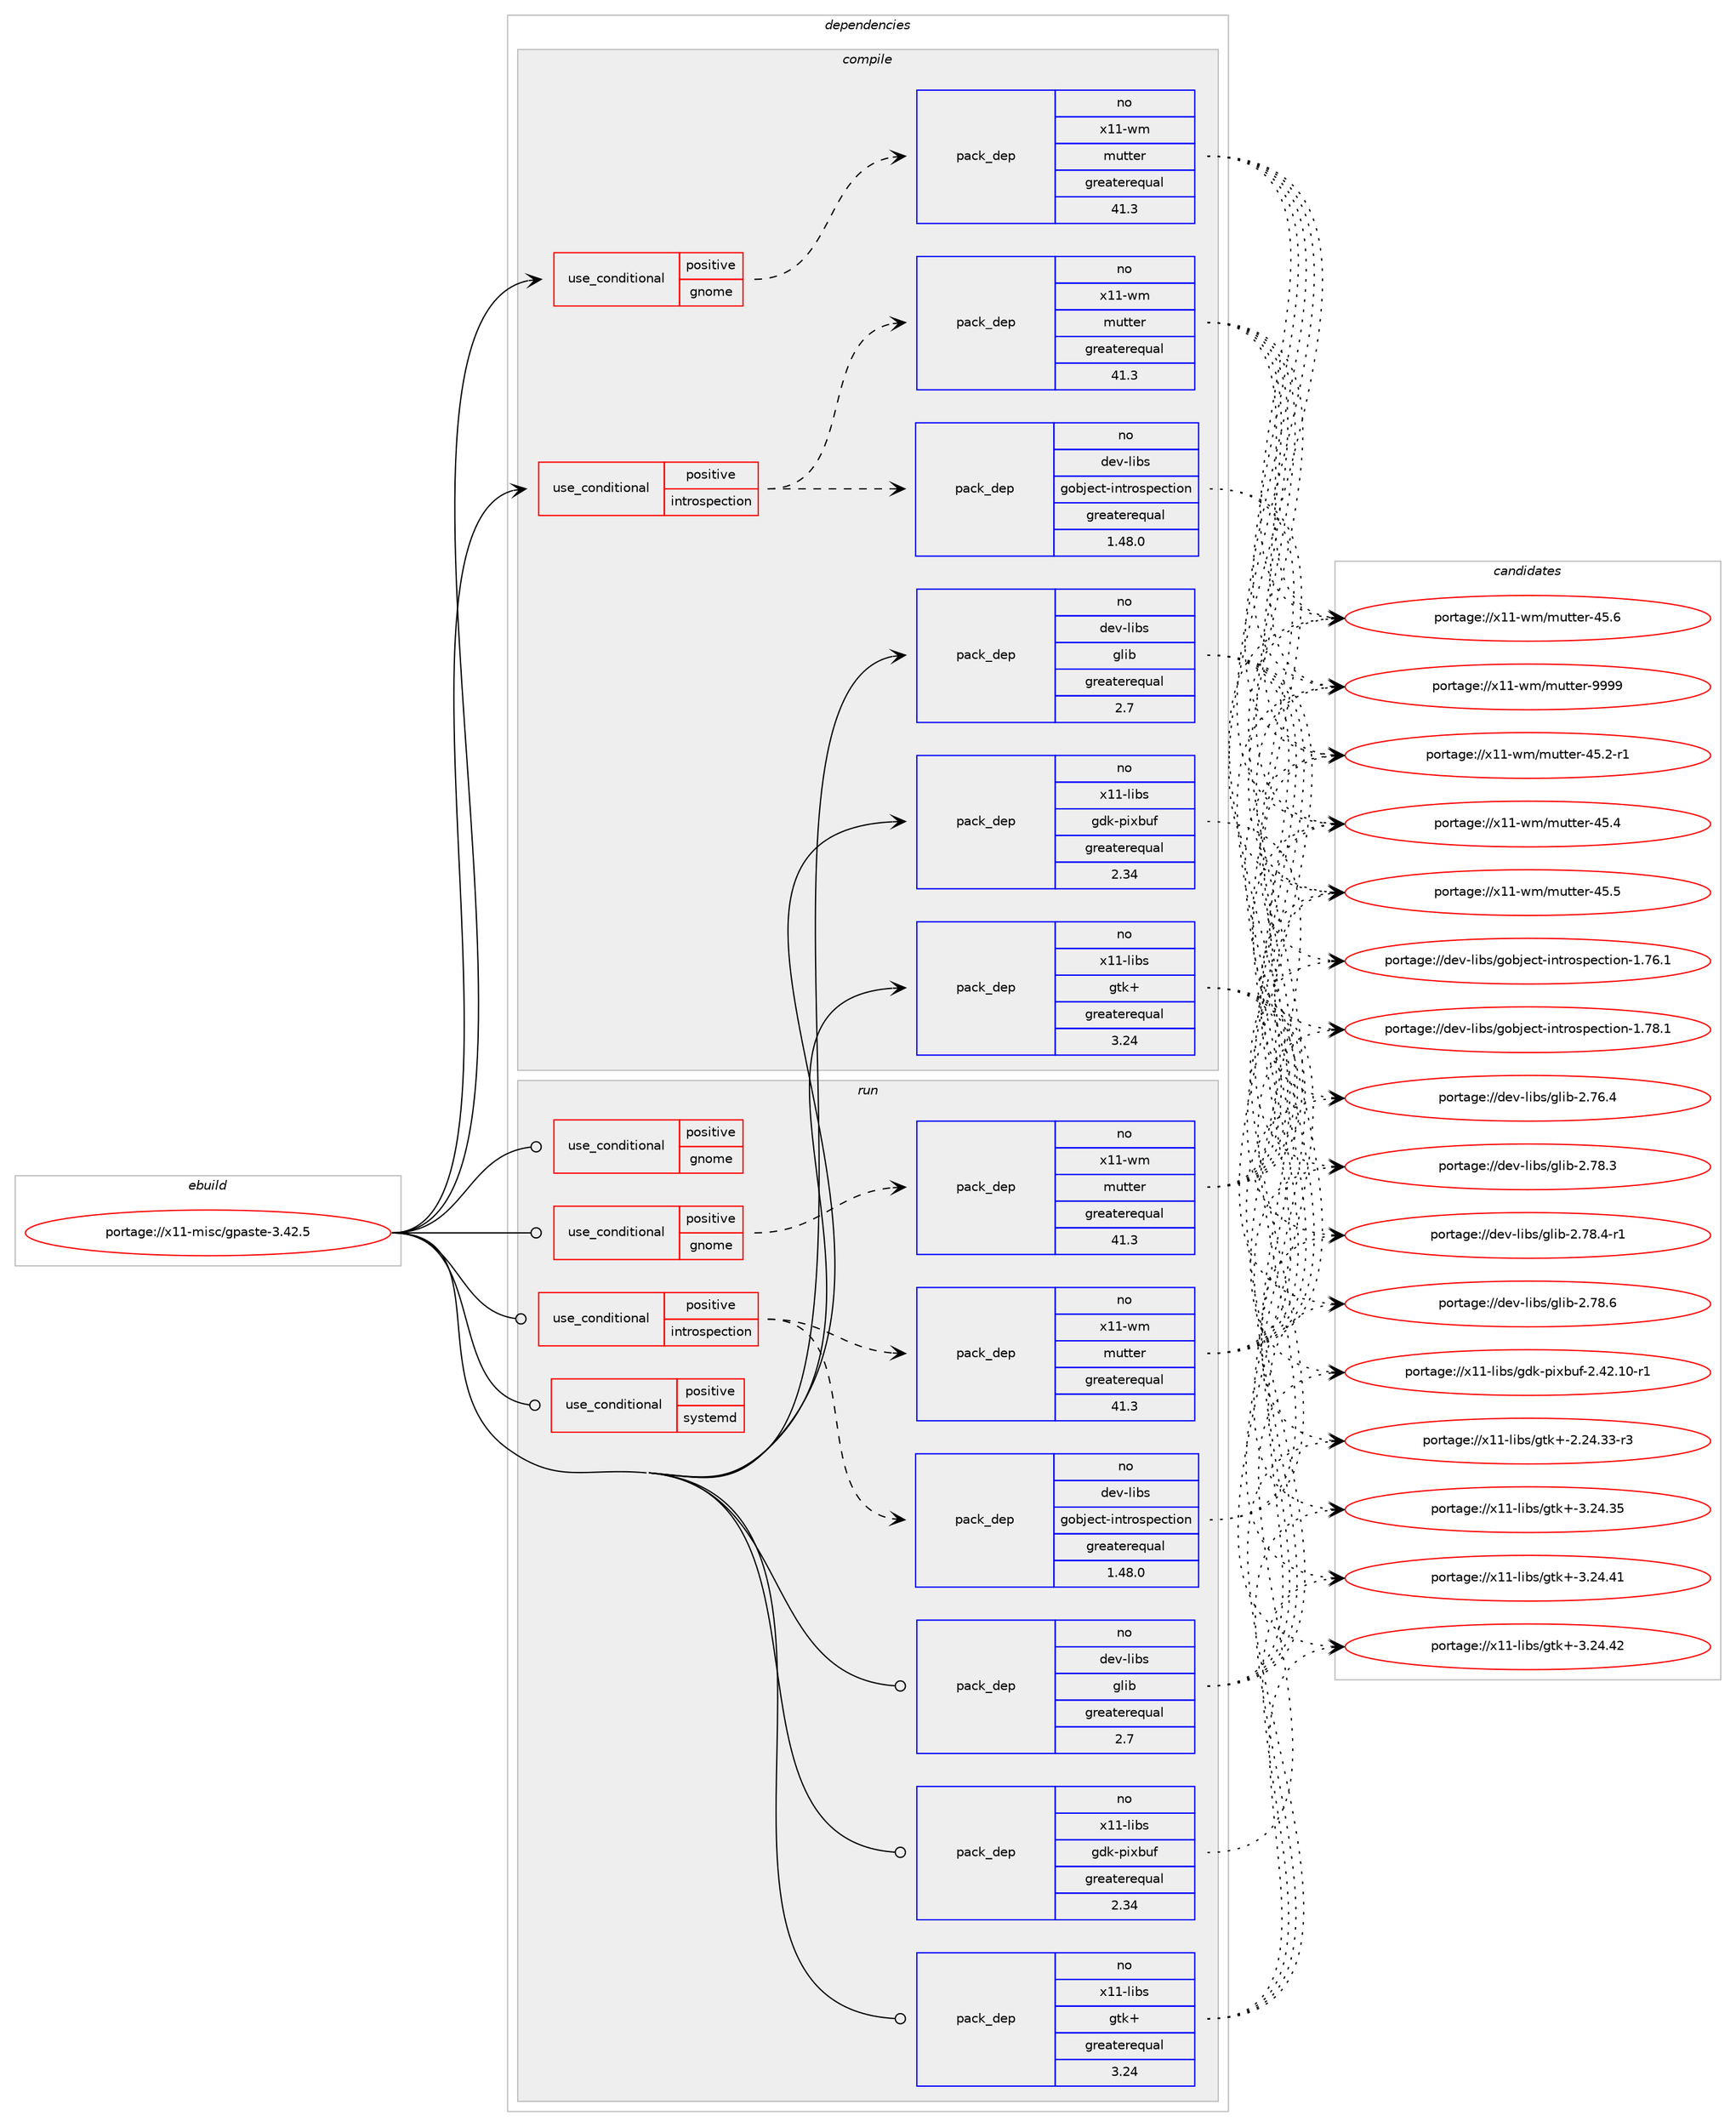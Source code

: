 digraph prolog {

# *************
# Graph options
# *************

newrank=true;
concentrate=true;
compound=true;
graph [rankdir=LR,fontname=Helvetica,fontsize=10,ranksep=1.5];#, ranksep=2.5, nodesep=0.2];
edge  [arrowhead=vee];
node  [fontname=Helvetica,fontsize=10];

# **********
# The ebuild
# **********

subgraph cluster_leftcol {
color=gray;
rank=same;
label=<<i>ebuild</i>>;
id [label="portage://x11-misc/gpaste-3.42.5", color=red, width=4, href="../x11-misc/gpaste-3.42.5.svg"];
}

# ****************
# The dependencies
# ****************

subgraph cluster_midcol {
color=gray;
label=<<i>dependencies</i>>;
subgraph cluster_compile {
fillcolor="#eeeeee";
style=filled;
label=<<i>compile</i>>;
subgraph cond119292 {
dependency229500 [label=<<TABLE BORDER="0" CELLBORDER="1" CELLSPACING="0" CELLPADDING="4"><TR><TD ROWSPAN="3" CELLPADDING="10">use_conditional</TD></TR><TR><TD>positive</TD></TR><TR><TD>gnome</TD></TR></TABLE>>, shape=none, color=red];
subgraph pack106905 {
dependency229501 [label=<<TABLE BORDER="0" CELLBORDER="1" CELLSPACING="0" CELLPADDING="4" WIDTH="220"><TR><TD ROWSPAN="6" CELLPADDING="30">pack_dep</TD></TR><TR><TD WIDTH="110">no</TD></TR><TR><TD>x11-wm</TD></TR><TR><TD>mutter</TD></TR><TR><TD>greaterequal</TD></TR><TR><TD>41.3</TD></TR></TABLE>>, shape=none, color=blue];
}
dependency229500:e -> dependency229501:w [weight=20,style="dashed",arrowhead="vee"];
}
id:e -> dependency229500:w [weight=20,style="solid",arrowhead="vee"];
subgraph cond119293 {
dependency229502 [label=<<TABLE BORDER="0" CELLBORDER="1" CELLSPACING="0" CELLPADDING="4"><TR><TD ROWSPAN="3" CELLPADDING="10">use_conditional</TD></TR><TR><TD>positive</TD></TR><TR><TD>introspection</TD></TR></TABLE>>, shape=none, color=red];
# *** BEGIN UNKNOWN DEPENDENCY TYPE (TODO) ***
# dependency229502 -> package_dependency(portage://x11-misc/gpaste-3.42.5,install,no,dev-libs,gjs,none,[,,],[],[])
# *** END UNKNOWN DEPENDENCY TYPE (TODO) ***

subgraph pack106906 {
dependency229503 [label=<<TABLE BORDER="0" CELLBORDER="1" CELLSPACING="0" CELLPADDING="4" WIDTH="220"><TR><TD ROWSPAN="6" CELLPADDING="30">pack_dep</TD></TR><TR><TD WIDTH="110">no</TD></TR><TR><TD>dev-libs</TD></TR><TR><TD>gobject-introspection</TD></TR><TR><TD>greaterequal</TD></TR><TR><TD>1.48.0</TD></TR></TABLE>>, shape=none, color=blue];
}
dependency229502:e -> dependency229503:w [weight=20,style="dashed",arrowhead="vee"];
subgraph pack106907 {
dependency229504 [label=<<TABLE BORDER="0" CELLBORDER="1" CELLSPACING="0" CELLPADDING="4" WIDTH="220"><TR><TD ROWSPAN="6" CELLPADDING="30">pack_dep</TD></TR><TR><TD WIDTH="110">no</TD></TR><TR><TD>x11-wm</TD></TR><TR><TD>mutter</TD></TR><TR><TD>greaterequal</TD></TR><TR><TD>41.3</TD></TR></TABLE>>, shape=none, color=blue];
}
dependency229502:e -> dependency229504:w [weight=20,style="dashed",arrowhead="vee"];
}
id:e -> dependency229502:w [weight=20,style="solid",arrowhead="vee"];
# *** BEGIN UNKNOWN DEPENDENCY TYPE (TODO) ***
# id -> package_dependency(portage://x11-misc/gpaste-3.42.5,install,no,dev-libs,appstream-glib,none,[,,],[],[])
# *** END UNKNOWN DEPENDENCY TYPE (TODO) ***

subgraph pack106908 {
dependency229505 [label=<<TABLE BORDER="0" CELLBORDER="1" CELLSPACING="0" CELLPADDING="4" WIDTH="220"><TR><TD ROWSPAN="6" CELLPADDING="30">pack_dep</TD></TR><TR><TD WIDTH="110">no</TD></TR><TR><TD>dev-libs</TD></TR><TR><TD>glib</TD></TR><TR><TD>greaterequal</TD></TR><TR><TD>2.7</TD></TR></TABLE>>, shape=none, color=blue];
}
id:e -> dependency229505:w [weight=20,style="solid",arrowhead="vee"];
# *** BEGIN UNKNOWN DEPENDENCY TYPE (TODO) ***
# id -> package_dependency(portage://x11-misc/gpaste-3.42.5,install,no,sys-apps,dbus,none,[,,],[],[])
# *** END UNKNOWN DEPENDENCY TYPE (TODO) ***

subgraph pack106909 {
dependency229506 [label=<<TABLE BORDER="0" CELLBORDER="1" CELLSPACING="0" CELLPADDING="4" WIDTH="220"><TR><TD ROWSPAN="6" CELLPADDING="30">pack_dep</TD></TR><TR><TD WIDTH="110">no</TD></TR><TR><TD>x11-libs</TD></TR><TR><TD>gdk-pixbuf</TD></TR><TR><TD>greaterequal</TD></TR><TR><TD>2.34</TD></TR></TABLE>>, shape=none, color=blue];
}
id:e -> dependency229506:w [weight=20,style="solid",arrowhead="vee"];
subgraph pack106910 {
dependency229507 [label=<<TABLE BORDER="0" CELLBORDER="1" CELLSPACING="0" CELLPADDING="4" WIDTH="220"><TR><TD ROWSPAN="6" CELLPADDING="30">pack_dep</TD></TR><TR><TD WIDTH="110">no</TD></TR><TR><TD>x11-libs</TD></TR><TR><TD>gtk+</TD></TR><TR><TD>greaterequal</TD></TR><TR><TD>3.24</TD></TR></TABLE>>, shape=none, color=blue];
}
id:e -> dependency229507:w [weight=20,style="solid",arrowhead="vee"];
# *** BEGIN UNKNOWN DEPENDENCY TYPE (TODO) ***
# id -> package_dependency(portage://x11-misc/gpaste-3.42.5,install,no,x11-libs,libX11,none,[,,],[],[])
# *** END UNKNOWN DEPENDENCY TYPE (TODO) ***

# *** BEGIN UNKNOWN DEPENDENCY TYPE (TODO) ***
# id -> package_dependency(portage://x11-misc/gpaste-3.42.5,install,no,x11-libs,libXi,none,[,,],[],[])
# *** END UNKNOWN DEPENDENCY TYPE (TODO) ***

# *** BEGIN UNKNOWN DEPENDENCY TYPE (TODO) ***
# id -> package_dependency(portage://x11-misc/gpaste-3.42.5,install,no,x11-libs,pango,none,[,,],[],[])
# *** END UNKNOWN DEPENDENCY TYPE (TODO) ***

}
subgraph cluster_compileandrun {
fillcolor="#eeeeee";
style=filled;
label=<<i>compile and run</i>>;
}
subgraph cluster_run {
fillcolor="#eeeeee";
style=filled;
label=<<i>run</i>>;
subgraph cond119294 {
dependency229508 [label=<<TABLE BORDER="0" CELLBORDER="1" CELLSPACING="0" CELLPADDING="4"><TR><TD ROWSPAN="3" CELLPADDING="10">use_conditional</TD></TR><TR><TD>positive</TD></TR><TR><TD>gnome</TD></TR></TABLE>>, shape=none, color=red];
# *** BEGIN UNKNOWN DEPENDENCY TYPE (TODO) ***
# dependency229508 -> package_dependency(portage://x11-misc/gpaste-3.42.5,run,no,gnome-base,gnome-control-center,none,[,,],[slot(2)],[])
# *** END UNKNOWN DEPENDENCY TYPE (TODO) ***

# *** BEGIN UNKNOWN DEPENDENCY TYPE (TODO) ***
# dependency229508 -> package_dependency(portage://x11-misc/gpaste-3.42.5,run,no,gnome-base,gnome-shell,none,[,,],[],[])
# *** END UNKNOWN DEPENDENCY TYPE (TODO) ***

}
id:e -> dependency229508:w [weight=20,style="solid",arrowhead="odot"];
subgraph cond119295 {
dependency229509 [label=<<TABLE BORDER="0" CELLBORDER="1" CELLSPACING="0" CELLPADDING="4"><TR><TD ROWSPAN="3" CELLPADDING="10">use_conditional</TD></TR><TR><TD>positive</TD></TR><TR><TD>gnome</TD></TR></TABLE>>, shape=none, color=red];
subgraph pack106911 {
dependency229510 [label=<<TABLE BORDER="0" CELLBORDER="1" CELLSPACING="0" CELLPADDING="4" WIDTH="220"><TR><TD ROWSPAN="6" CELLPADDING="30">pack_dep</TD></TR><TR><TD WIDTH="110">no</TD></TR><TR><TD>x11-wm</TD></TR><TR><TD>mutter</TD></TR><TR><TD>greaterequal</TD></TR><TR><TD>41.3</TD></TR></TABLE>>, shape=none, color=blue];
}
dependency229509:e -> dependency229510:w [weight=20,style="dashed",arrowhead="vee"];
}
id:e -> dependency229509:w [weight=20,style="solid",arrowhead="odot"];
subgraph cond119296 {
dependency229511 [label=<<TABLE BORDER="0" CELLBORDER="1" CELLSPACING="0" CELLPADDING="4"><TR><TD ROWSPAN="3" CELLPADDING="10">use_conditional</TD></TR><TR><TD>positive</TD></TR><TR><TD>introspection</TD></TR></TABLE>>, shape=none, color=red];
# *** BEGIN UNKNOWN DEPENDENCY TYPE (TODO) ***
# dependency229511 -> package_dependency(portage://x11-misc/gpaste-3.42.5,run,no,dev-libs,gjs,none,[,,],[],[])
# *** END UNKNOWN DEPENDENCY TYPE (TODO) ***

subgraph pack106912 {
dependency229512 [label=<<TABLE BORDER="0" CELLBORDER="1" CELLSPACING="0" CELLPADDING="4" WIDTH="220"><TR><TD ROWSPAN="6" CELLPADDING="30">pack_dep</TD></TR><TR><TD WIDTH="110">no</TD></TR><TR><TD>dev-libs</TD></TR><TR><TD>gobject-introspection</TD></TR><TR><TD>greaterequal</TD></TR><TR><TD>1.48.0</TD></TR></TABLE>>, shape=none, color=blue];
}
dependency229511:e -> dependency229512:w [weight=20,style="dashed",arrowhead="vee"];
subgraph pack106913 {
dependency229513 [label=<<TABLE BORDER="0" CELLBORDER="1" CELLSPACING="0" CELLPADDING="4" WIDTH="220"><TR><TD ROWSPAN="6" CELLPADDING="30">pack_dep</TD></TR><TR><TD WIDTH="110">no</TD></TR><TR><TD>x11-wm</TD></TR><TR><TD>mutter</TD></TR><TR><TD>greaterequal</TD></TR><TR><TD>41.3</TD></TR></TABLE>>, shape=none, color=blue];
}
dependency229511:e -> dependency229513:w [weight=20,style="dashed",arrowhead="vee"];
}
id:e -> dependency229511:w [weight=20,style="solid",arrowhead="odot"];
subgraph cond119297 {
dependency229514 [label=<<TABLE BORDER="0" CELLBORDER="1" CELLSPACING="0" CELLPADDING="4"><TR><TD ROWSPAN="3" CELLPADDING="10">use_conditional</TD></TR><TR><TD>positive</TD></TR><TR><TD>systemd</TD></TR></TABLE>>, shape=none, color=red];
# *** BEGIN UNKNOWN DEPENDENCY TYPE (TODO) ***
# dependency229514 -> package_dependency(portage://x11-misc/gpaste-3.42.5,run,no,sys-apps,systemd,none,[,,],[],[])
# *** END UNKNOWN DEPENDENCY TYPE (TODO) ***

}
id:e -> dependency229514:w [weight=20,style="solid",arrowhead="odot"];
# *** BEGIN UNKNOWN DEPENDENCY TYPE (TODO) ***
# id -> package_dependency(portage://x11-misc/gpaste-3.42.5,run,no,dev-libs,appstream-glib,none,[,,],[],[])
# *** END UNKNOWN DEPENDENCY TYPE (TODO) ***

subgraph pack106914 {
dependency229515 [label=<<TABLE BORDER="0" CELLBORDER="1" CELLSPACING="0" CELLPADDING="4" WIDTH="220"><TR><TD ROWSPAN="6" CELLPADDING="30">pack_dep</TD></TR><TR><TD WIDTH="110">no</TD></TR><TR><TD>dev-libs</TD></TR><TR><TD>glib</TD></TR><TR><TD>greaterequal</TD></TR><TR><TD>2.7</TD></TR></TABLE>>, shape=none, color=blue];
}
id:e -> dependency229515:w [weight=20,style="solid",arrowhead="odot"];
# *** BEGIN UNKNOWN DEPENDENCY TYPE (TODO) ***
# id -> package_dependency(portage://x11-misc/gpaste-3.42.5,run,no,sys-apps,dbus,none,[,,],[],[])
# *** END UNKNOWN DEPENDENCY TYPE (TODO) ***

subgraph pack106915 {
dependency229516 [label=<<TABLE BORDER="0" CELLBORDER="1" CELLSPACING="0" CELLPADDING="4" WIDTH="220"><TR><TD ROWSPAN="6" CELLPADDING="30">pack_dep</TD></TR><TR><TD WIDTH="110">no</TD></TR><TR><TD>x11-libs</TD></TR><TR><TD>gdk-pixbuf</TD></TR><TR><TD>greaterequal</TD></TR><TR><TD>2.34</TD></TR></TABLE>>, shape=none, color=blue];
}
id:e -> dependency229516:w [weight=20,style="solid",arrowhead="odot"];
subgraph pack106916 {
dependency229517 [label=<<TABLE BORDER="0" CELLBORDER="1" CELLSPACING="0" CELLPADDING="4" WIDTH="220"><TR><TD ROWSPAN="6" CELLPADDING="30">pack_dep</TD></TR><TR><TD WIDTH="110">no</TD></TR><TR><TD>x11-libs</TD></TR><TR><TD>gtk+</TD></TR><TR><TD>greaterequal</TD></TR><TR><TD>3.24</TD></TR></TABLE>>, shape=none, color=blue];
}
id:e -> dependency229517:w [weight=20,style="solid",arrowhead="odot"];
# *** BEGIN UNKNOWN DEPENDENCY TYPE (TODO) ***
# id -> package_dependency(portage://x11-misc/gpaste-3.42.5,run,no,x11-libs,libX11,none,[,,],[],[])
# *** END UNKNOWN DEPENDENCY TYPE (TODO) ***

# *** BEGIN UNKNOWN DEPENDENCY TYPE (TODO) ***
# id -> package_dependency(portage://x11-misc/gpaste-3.42.5,run,no,x11-libs,libXi,none,[,,],[],[])
# *** END UNKNOWN DEPENDENCY TYPE (TODO) ***

# *** BEGIN UNKNOWN DEPENDENCY TYPE (TODO) ***
# id -> package_dependency(portage://x11-misc/gpaste-3.42.5,run,no,x11-libs,pango,none,[,,],[],[])
# *** END UNKNOWN DEPENDENCY TYPE (TODO) ***

}
}

# **************
# The candidates
# **************

subgraph cluster_choices {
rank=same;
color=gray;
label=<<i>candidates</i>>;

subgraph choice106905 {
color=black;
nodesep=1;
choice1204949451191094710911711611610111445525346504511449 [label="portage://x11-wm/mutter-45.2-r1", color=red, width=4,href="../x11-wm/mutter-45.2-r1.svg"];
choice120494945119109471091171161161011144552534652 [label="portage://x11-wm/mutter-45.4", color=red, width=4,href="../x11-wm/mutter-45.4.svg"];
choice120494945119109471091171161161011144552534653 [label="portage://x11-wm/mutter-45.5", color=red, width=4,href="../x11-wm/mutter-45.5.svg"];
choice120494945119109471091171161161011144552534654 [label="portage://x11-wm/mutter-45.6", color=red, width=4,href="../x11-wm/mutter-45.6.svg"];
choice120494945119109471091171161161011144557575757 [label="portage://x11-wm/mutter-9999", color=red, width=4,href="../x11-wm/mutter-9999.svg"];
dependency229501:e -> choice1204949451191094710911711611610111445525346504511449:w [style=dotted,weight="100"];
dependency229501:e -> choice120494945119109471091171161161011144552534652:w [style=dotted,weight="100"];
dependency229501:e -> choice120494945119109471091171161161011144552534653:w [style=dotted,weight="100"];
dependency229501:e -> choice120494945119109471091171161161011144552534654:w [style=dotted,weight="100"];
dependency229501:e -> choice120494945119109471091171161161011144557575757:w [style=dotted,weight="100"];
}
subgraph choice106906 {
color=black;
nodesep=1;
choice1001011184510810598115471031119810610199116451051101161141111151121019911610511111045494655544649 [label="portage://dev-libs/gobject-introspection-1.76.1", color=red, width=4,href="../dev-libs/gobject-introspection-1.76.1.svg"];
choice1001011184510810598115471031119810610199116451051101161141111151121019911610511111045494655564649 [label="portage://dev-libs/gobject-introspection-1.78.1", color=red, width=4,href="../dev-libs/gobject-introspection-1.78.1.svg"];
dependency229503:e -> choice1001011184510810598115471031119810610199116451051101161141111151121019911610511111045494655544649:w [style=dotted,weight="100"];
dependency229503:e -> choice1001011184510810598115471031119810610199116451051101161141111151121019911610511111045494655564649:w [style=dotted,weight="100"];
}
subgraph choice106907 {
color=black;
nodesep=1;
choice1204949451191094710911711611610111445525346504511449 [label="portage://x11-wm/mutter-45.2-r1", color=red, width=4,href="../x11-wm/mutter-45.2-r1.svg"];
choice120494945119109471091171161161011144552534652 [label="portage://x11-wm/mutter-45.4", color=red, width=4,href="../x11-wm/mutter-45.4.svg"];
choice120494945119109471091171161161011144552534653 [label="portage://x11-wm/mutter-45.5", color=red, width=4,href="../x11-wm/mutter-45.5.svg"];
choice120494945119109471091171161161011144552534654 [label="portage://x11-wm/mutter-45.6", color=red, width=4,href="../x11-wm/mutter-45.6.svg"];
choice120494945119109471091171161161011144557575757 [label="portage://x11-wm/mutter-9999", color=red, width=4,href="../x11-wm/mutter-9999.svg"];
dependency229504:e -> choice1204949451191094710911711611610111445525346504511449:w [style=dotted,weight="100"];
dependency229504:e -> choice120494945119109471091171161161011144552534652:w [style=dotted,weight="100"];
dependency229504:e -> choice120494945119109471091171161161011144552534653:w [style=dotted,weight="100"];
dependency229504:e -> choice120494945119109471091171161161011144552534654:w [style=dotted,weight="100"];
dependency229504:e -> choice120494945119109471091171161161011144557575757:w [style=dotted,weight="100"];
}
subgraph choice106908 {
color=black;
nodesep=1;
choice1001011184510810598115471031081059845504655544652 [label="portage://dev-libs/glib-2.76.4", color=red, width=4,href="../dev-libs/glib-2.76.4.svg"];
choice1001011184510810598115471031081059845504655564651 [label="portage://dev-libs/glib-2.78.3", color=red, width=4,href="../dev-libs/glib-2.78.3.svg"];
choice10010111845108105981154710310810598455046555646524511449 [label="portage://dev-libs/glib-2.78.4-r1", color=red, width=4,href="../dev-libs/glib-2.78.4-r1.svg"];
choice1001011184510810598115471031081059845504655564654 [label="portage://dev-libs/glib-2.78.6", color=red, width=4,href="../dev-libs/glib-2.78.6.svg"];
dependency229505:e -> choice1001011184510810598115471031081059845504655544652:w [style=dotted,weight="100"];
dependency229505:e -> choice1001011184510810598115471031081059845504655564651:w [style=dotted,weight="100"];
dependency229505:e -> choice10010111845108105981154710310810598455046555646524511449:w [style=dotted,weight="100"];
dependency229505:e -> choice1001011184510810598115471031081059845504655564654:w [style=dotted,weight="100"];
}
subgraph choice106909 {
color=black;
nodesep=1;
choice1204949451081059811547103100107451121051209811710245504652504649484511449 [label="portage://x11-libs/gdk-pixbuf-2.42.10-r1", color=red, width=4,href="../x11-libs/gdk-pixbuf-2.42.10-r1.svg"];
dependency229506:e -> choice1204949451081059811547103100107451121051209811710245504652504649484511449:w [style=dotted,weight="100"];
}
subgraph choice106910 {
color=black;
nodesep=1;
choice12049494510810598115471031161074345504650524651514511451 [label="portage://x11-libs/gtk+-2.24.33-r3", color=red, width=4,href="../x11-libs/gtk+-2.24.33-r3.svg"];
choice1204949451081059811547103116107434551465052465153 [label="portage://x11-libs/gtk+-3.24.35", color=red, width=4,href="../x11-libs/gtk+-3.24.35.svg"];
choice1204949451081059811547103116107434551465052465249 [label="portage://x11-libs/gtk+-3.24.41", color=red, width=4,href="../x11-libs/gtk+-3.24.41.svg"];
choice1204949451081059811547103116107434551465052465250 [label="portage://x11-libs/gtk+-3.24.42", color=red, width=4,href="../x11-libs/gtk+-3.24.42.svg"];
dependency229507:e -> choice12049494510810598115471031161074345504650524651514511451:w [style=dotted,weight="100"];
dependency229507:e -> choice1204949451081059811547103116107434551465052465153:w [style=dotted,weight="100"];
dependency229507:e -> choice1204949451081059811547103116107434551465052465249:w [style=dotted,weight="100"];
dependency229507:e -> choice1204949451081059811547103116107434551465052465250:w [style=dotted,weight="100"];
}
subgraph choice106911 {
color=black;
nodesep=1;
choice1204949451191094710911711611610111445525346504511449 [label="portage://x11-wm/mutter-45.2-r1", color=red, width=4,href="../x11-wm/mutter-45.2-r1.svg"];
choice120494945119109471091171161161011144552534652 [label="portage://x11-wm/mutter-45.4", color=red, width=4,href="../x11-wm/mutter-45.4.svg"];
choice120494945119109471091171161161011144552534653 [label="portage://x11-wm/mutter-45.5", color=red, width=4,href="../x11-wm/mutter-45.5.svg"];
choice120494945119109471091171161161011144552534654 [label="portage://x11-wm/mutter-45.6", color=red, width=4,href="../x11-wm/mutter-45.6.svg"];
choice120494945119109471091171161161011144557575757 [label="portage://x11-wm/mutter-9999", color=red, width=4,href="../x11-wm/mutter-9999.svg"];
dependency229510:e -> choice1204949451191094710911711611610111445525346504511449:w [style=dotted,weight="100"];
dependency229510:e -> choice120494945119109471091171161161011144552534652:w [style=dotted,weight="100"];
dependency229510:e -> choice120494945119109471091171161161011144552534653:w [style=dotted,weight="100"];
dependency229510:e -> choice120494945119109471091171161161011144552534654:w [style=dotted,weight="100"];
dependency229510:e -> choice120494945119109471091171161161011144557575757:w [style=dotted,weight="100"];
}
subgraph choice106912 {
color=black;
nodesep=1;
choice1001011184510810598115471031119810610199116451051101161141111151121019911610511111045494655544649 [label="portage://dev-libs/gobject-introspection-1.76.1", color=red, width=4,href="../dev-libs/gobject-introspection-1.76.1.svg"];
choice1001011184510810598115471031119810610199116451051101161141111151121019911610511111045494655564649 [label="portage://dev-libs/gobject-introspection-1.78.1", color=red, width=4,href="../dev-libs/gobject-introspection-1.78.1.svg"];
dependency229512:e -> choice1001011184510810598115471031119810610199116451051101161141111151121019911610511111045494655544649:w [style=dotted,weight="100"];
dependency229512:e -> choice1001011184510810598115471031119810610199116451051101161141111151121019911610511111045494655564649:w [style=dotted,weight="100"];
}
subgraph choice106913 {
color=black;
nodesep=1;
choice1204949451191094710911711611610111445525346504511449 [label="portage://x11-wm/mutter-45.2-r1", color=red, width=4,href="../x11-wm/mutter-45.2-r1.svg"];
choice120494945119109471091171161161011144552534652 [label="portage://x11-wm/mutter-45.4", color=red, width=4,href="../x11-wm/mutter-45.4.svg"];
choice120494945119109471091171161161011144552534653 [label="portage://x11-wm/mutter-45.5", color=red, width=4,href="../x11-wm/mutter-45.5.svg"];
choice120494945119109471091171161161011144552534654 [label="portage://x11-wm/mutter-45.6", color=red, width=4,href="../x11-wm/mutter-45.6.svg"];
choice120494945119109471091171161161011144557575757 [label="portage://x11-wm/mutter-9999", color=red, width=4,href="../x11-wm/mutter-9999.svg"];
dependency229513:e -> choice1204949451191094710911711611610111445525346504511449:w [style=dotted,weight="100"];
dependency229513:e -> choice120494945119109471091171161161011144552534652:w [style=dotted,weight="100"];
dependency229513:e -> choice120494945119109471091171161161011144552534653:w [style=dotted,weight="100"];
dependency229513:e -> choice120494945119109471091171161161011144552534654:w [style=dotted,weight="100"];
dependency229513:e -> choice120494945119109471091171161161011144557575757:w [style=dotted,weight="100"];
}
subgraph choice106914 {
color=black;
nodesep=1;
choice1001011184510810598115471031081059845504655544652 [label="portage://dev-libs/glib-2.76.4", color=red, width=4,href="../dev-libs/glib-2.76.4.svg"];
choice1001011184510810598115471031081059845504655564651 [label="portage://dev-libs/glib-2.78.3", color=red, width=4,href="../dev-libs/glib-2.78.3.svg"];
choice10010111845108105981154710310810598455046555646524511449 [label="portage://dev-libs/glib-2.78.4-r1", color=red, width=4,href="../dev-libs/glib-2.78.4-r1.svg"];
choice1001011184510810598115471031081059845504655564654 [label="portage://dev-libs/glib-2.78.6", color=red, width=4,href="../dev-libs/glib-2.78.6.svg"];
dependency229515:e -> choice1001011184510810598115471031081059845504655544652:w [style=dotted,weight="100"];
dependency229515:e -> choice1001011184510810598115471031081059845504655564651:w [style=dotted,weight="100"];
dependency229515:e -> choice10010111845108105981154710310810598455046555646524511449:w [style=dotted,weight="100"];
dependency229515:e -> choice1001011184510810598115471031081059845504655564654:w [style=dotted,weight="100"];
}
subgraph choice106915 {
color=black;
nodesep=1;
choice1204949451081059811547103100107451121051209811710245504652504649484511449 [label="portage://x11-libs/gdk-pixbuf-2.42.10-r1", color=red, width=4,href="../x11-libs/gdk-pixbuf-2.42.10-r1.svg"];
dependency229516:e -> choice1204949451081059811547103100107451121051209811710245504652504649484511449:w [style=dotted,weight="100"];
}
subgraph choice106916 {
color=black;
nodesep=1;
choice12049494510810598115471031161074345504650524651514511451 [label="portage://x11-libs/gtk+-2.24.33-r3", color=red, width=4,href="../x11-libs/gtk+-2.24.33-r3.svg"];
choice1204949451081059811547103116107434551465052465153 [label="portage://x11-libs/gtk+-3.24.35", color=red, width=4,href="../x11-libs/gtk+-3.24.35.svg"];
choice1204949451081059811547103116107434551465052465249 [label="portage://x11-libs/gtk+-3.24.41", color=red, width=4,href="../x11-libs/gtk+-3.24.41.svg"];
choice1204949451081059811547103116107434551465052465250 [label="portage://x11-libs/gtk+-3.24.42", color=red, width=4,href="../x11-libs/gtk+-3.24.42.svg"];
dependency229517:e -> choice12049494510810598115471031161074345504650524651514511451:w [style=dotted,weight="100"];
dependency229517:e -> choice1204949451081059811547103116107434551465052465153:w [style=dotted,weight="100"];
dependency229517:e -> choice1204949451081059811547103116107434551465052465249:w [style=dotted,weight="100"];
dependency229517:e -> choice1204949451081059811547103116107434551465052465250:w [style=dotted,weight="100"];
}
}

}
